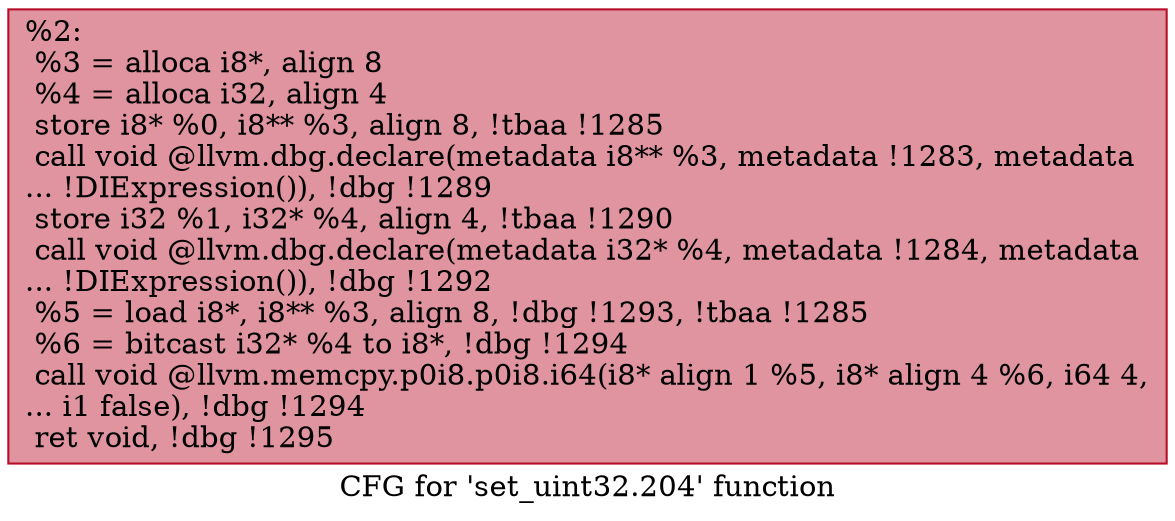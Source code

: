 digraph "CFG for 'set_uint32.204' function" {
	label="CFG for 'set_uint32.204' function";

	Node0x2159890 [shape=record,color="#b70d28ff", style=filled, fillcolor="#b70d2870",label="{%2:\l  %3 = alloca i8*, align 8\l  %4 = alloca i32, align 4\l  store i8* %0, i8** %3, align 8, !tbaa !1285\l  call void @llvm.dbg.declare(metadata i8** %3, metadata !1283, metadata\l... !DIExpression()), !dbg !1289\l  store i32 %1, i32* %4, align 4, !tbaa !1290\l  call void @llvm.dbg.declare(metadata i32* %4, metadata !1284, metadata\l... !DIExpression()), !dbg !1292\l  %5 = load i8*, i8** %3, align 8, !dbg !1293, !tbaa !1285\l  %6 = bitcast i32* %4 to i8*, !dbg !1294\l  call void @llvm.memcpy.p0i8.p0i8.i64(i8* align 1 %5, i8* align 4 %6, i64 4,\l... i1 false), !dbg !1294\l  ret void, !dbg !1295\l}"];
}
